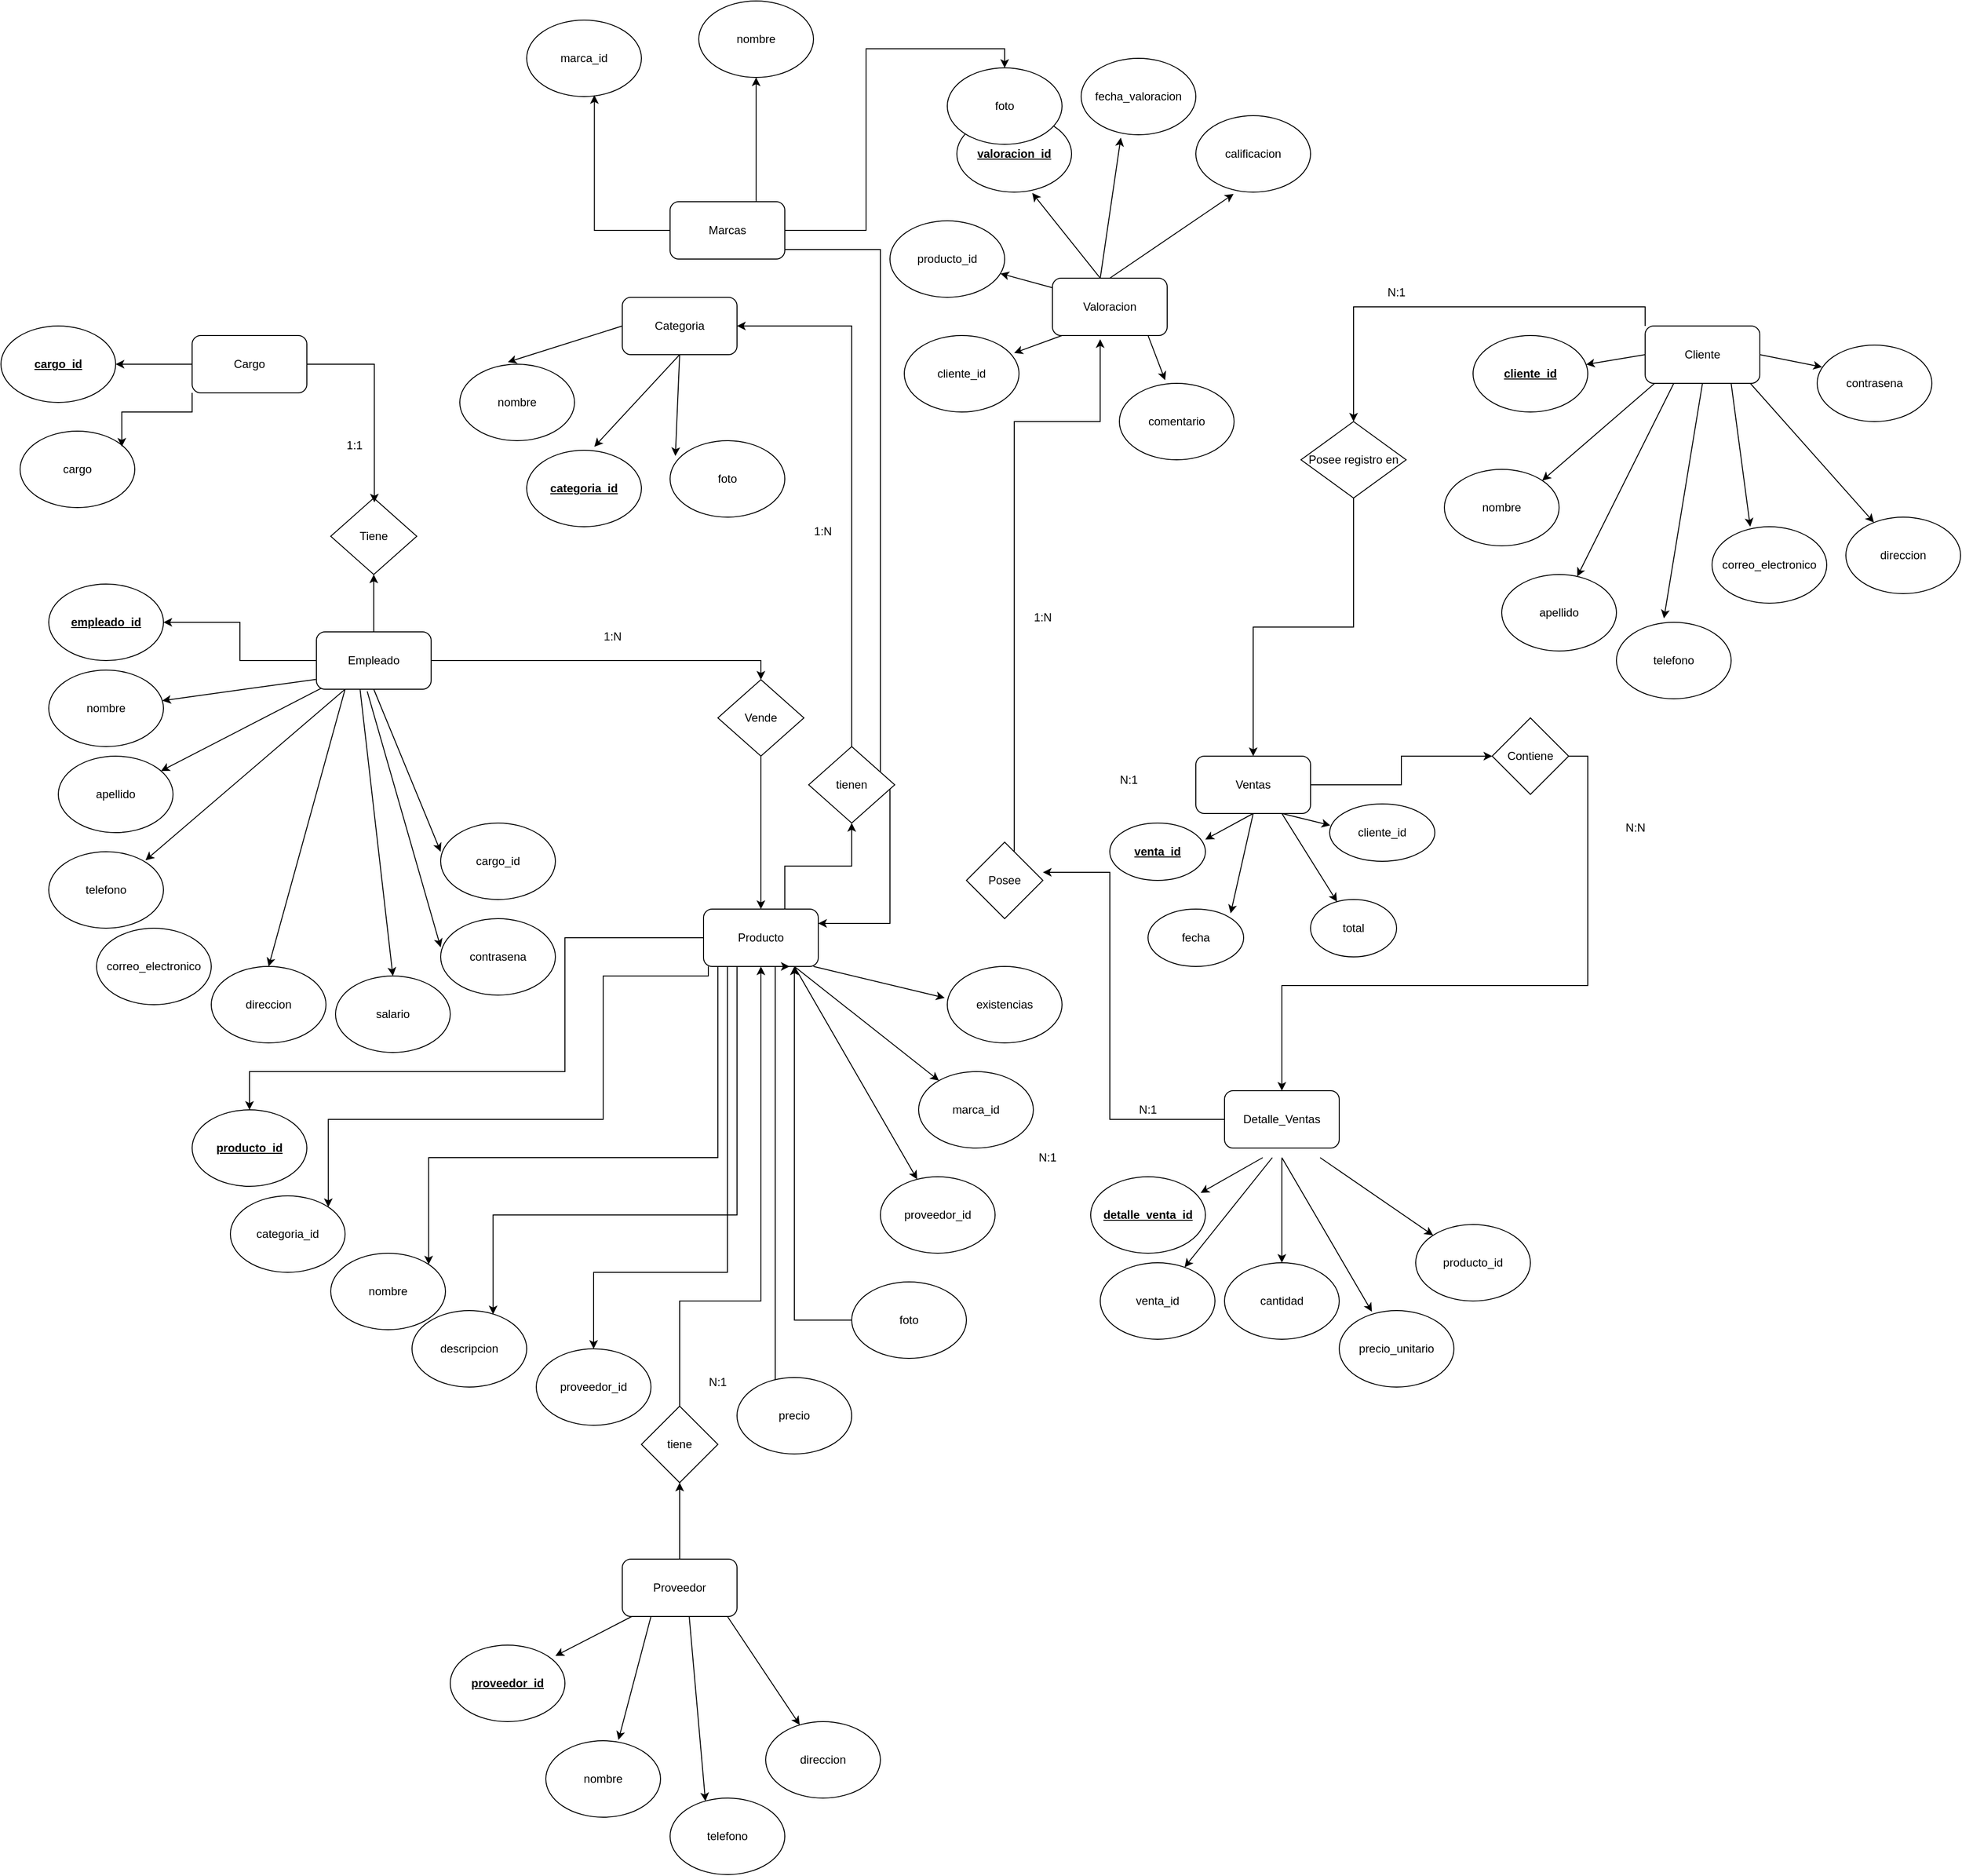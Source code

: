<mxfile version="24.0.2" type="device">
  <diagram id="R2lEEEUBdFMjLlhIrx00" name="Page-1">
    <mxGraphModel dx="2950" dy="2230" grid="1" gridSize="10" guides="1" tooltips="1" connect="1" arrows="1" fold="1" page="1" pageScale="1" pageWidth="850" pageHeight="1100" math="0" shadow="0" extFonts="Permanent Marker^https://fonts.googleapis.com/css?family=Permanent+Marker">
      <root>
        <mxCell id="0" />
        <mxCell id="1" parent="0" />
        <mxCell id="Wo3q0FR-ISAkBuYLNfdj-16" style="edgeStyle=orthogonalEdgeStyle;rounded=0;orthogonalLoop=1;jettySize=auto;html=1;exitX=0;exitY=0.5;exitDx=0;exitDy=0;entryX=1;entryY=0.5;entryDx=0;entryDy=0;" parent="1" source="Wo3q0FR-ISAkBuYLNfdj-4" target="Wo3q0FR-ISAkBuYLNfdj-15" edge="1">
          <mxGeometry relative="1" as="geometry" />
        </mxCell>
        <mxCell id="Wo3q0FR-ISAkBuYLNfdj-4" value="Cargo" style="rounded=1;whiteSpace=wrap;html=1;" parent="1" vertex="1">
          <mxGeometry x="-190" y="70" width="120" height="60" as="geometry" />
        </mxCell>
        <mxCell id="Wo3q0FR-ISAkBuYLNfdj-5" value="Proveedor" style="rounded=1;whiteSpace=wrap;html=1;" parent="1" vertex="1">
          <mxGeometry x="260" y="1350" width="120" height="60" as="geometry" />
        </mxCell>
        <mxCell id="ElhmosrxKKZjNARZ_xmM-21" style="edgeStyle=orthogonalEdgeStyle;rounded=0;orthogonalLoop=1;jettySize=auto;html=1;entryX=0.5;entryY=0;entryDx=0;entryDy=0;" edge="1" parent="1" source="Wo3q0FR-ISAkBuYLNfdj-6" target="Wo3q0FR-ISAkBuYLNfdj-142">
          <mxGeometry relative="1" as="geometry" />
        </mxCell>
        <mxCell id="ElhmosrxKKZjNARZ_xmM-22" style="edgeStyle=orthogonalEdgeStyle;rounded=0;orthogonalLoop=1;jettySize=auto;html=1;" edge="1" parent="1" source="Wo3q0FR-ISAkBuYLNfdj-6" target="Wo3q0FR-ISAkBuYLNfdj-141">
          <mxGeometry relative="1" as="geometry">
            <Array as="points">
              <mxPoint x="400" y="-100" />
              <mxPoint x="400" y="-100" />
            </Array>
          </mxGeometry>
        </mxCell>
        <mxCell id="ElhmosrxKKZjNARZ_xmM-24" style="edgeStyle=orthogonalEdgeStyle;rounded=0;orthogonalLoop=1;jettySize=auto;html=1;entryX=1;entryY=0.5;entryDx=0;entryDy=0;" edge="1" parent="1" source="Wo3q0FR-ISAkBuYLNfdj-6" target="ElhmosrxKKZjNARZ_xmM-14">
          <mxGeometry relative="1" as="geometry">
            <Array as="points">
              <mxPoint x="530" y="-20" />
              <mxPoint x="530" y="540" />
            </Array>
          </mxGeometry>
        </mxCell>
        <mxCell id="Wo3q0FR-ISAkBuYLNfdj-6" value="Marcas" style="rounded=1;whiteSpace=wrap;html=1;" parent="1" vertex="1">
          <mxGeometry x="310" y="-70" width="120" height="60" as="geometry" />
        </mxCell>
        <mxCell id="Wo3q0FR-ISAkBuYLNfdj-47" style="edgeStyle=orthogonalEdgeStyle;rounded=0;orthogonalLoop=1;jettySize=auto;html=1;" parent="1" source="Wo3q0FR-ISAkBuYLNfdj-7" target="Wo3q0FR-ISAkBuYLNfdj-21" edge="1">
          <mxGeometry relative="1" as="geometry" />
        </mxCell>
        <mxCell id="Wo3q0FR-ISAkBuYLNfdj-48" style="edgeStyle=orthogonalEdgeStyle;rounded=0;orthogonalLoop=1;jettySize=auto;html=1;exitX=0.5;exitY=0;exitDx=0;exitDy=0;" parent="1" source="Wo3q0FR-ISAkBuYLNfdj-7" edge="1">
          <mxGeometry relative="1" as="geometry">
            <mxPoint y="320" as="targetPoint" />
          </mxGeometry>
        </mxCell>
        <mxCell id="Wo3q0FR-ISAkBuYLNfdj-52" style="edgeStyle=orthogonalEdgeStyle;rounded=0;orthogonalLoop=1;jettySize=auto;html=1;exitX=1;exitY=0.5;exitDx=0;exitDy=0;entryX=0.5;entryY=0;entryDx=0;entryDy=0;" parent="1" source="Wo3q0FR-ISAkBuYLNfdj-7" target="Wo3q0FR-ISAkBuYLNfdj-51" edge="1">
          <mxGeometry relative="1" as="geometry" />
        </mxCell>
        <mxCell id="Wo3q0FR-ISAkBuYLNfdj-7" value="Empleado" style="rounded=1;whiteSpace=wrap;html=1;" parent="1" vertex="1">
          <mxGeometry x="-60" y="380" width="120" height="60" as="geometry" />
        </mxCell>
        <mxCell id="Wo3q0FR-ISAkBuYLNfdj-8" value="Categoria" style="rounded=1;whiteSpace=wrap;html=1;" parent="1" vertex="1">
          <mxGeometry x="260" y="30" width="120" height="60" as="geometry" />
        </mxCell>
        <mxCell id="OyvCqf2Fwu4o1YcODrox-2" style="edgeStyle=orthogonalEdgeStyle;rounded=0;orthogonalLoop=1;jettySize=auto;html=1;exitX=0;exitY=0;exitDx=0;exitDy=0;" parent="1" source="Wo3q0FR-ISAkBuYLNfdj-9" target="OyvCqf2Fwu4o1YcODrox-1" edge="1">
          <mxGeometry relative="1" as="geometry" />
        </mxCell>
        <mxCell id="Wo3q0FR-ISAkBuYLNfdj-9" value="Cliente" style="rounded=1;whiteSpace=wrap;html=1;" parent="1" vertex="1">
          <mxGeometry x="1330" y="60" width="120" height="60" as="geometry" />
        </mxCell>
        <mxCell id="ElhmosrxKKZjNARZ_xmM-3" style="edgeStyle=orthogonalEdgeStyle;rounded=0;orthogonalLoop=1;jettySize=auto;html=1;" edge="1" parent="1" source="Wo3q0FR-ISAkBuYLNfdj-10" target="Wo3q0FR-ISAkBuYLNfdj-56">
          <mxGeometry relative="1" as="geometry">
            <Array as="points">
              <mxPoint x="200" y="700" />
              <mxPoint x="200" y="840" />
              <mxPoint x="-130" y="840" />
            </Array>
          </mxGeometry>
        </mxCell>
        <mxCell id="ElhmosrxKKZjNARZ_xmM-4" style="edgeStyle=orthogonalEdgeStyle;rounded=0;orthogonalLoop=1;jettySize=auto;html=1;entryX=1;entryY=0;entryDx=0;entryDy=0;" edge="1" parent="1" source="Wo3q0FR-ISAkBuYLNfdj-10" target="Wo3q0FR-ISAkBuYLNfdj-158">
          <mxGeometry relative="1" as="geometry">
            <Array as="points">
              <mxPoint x="350" y="740" />
              <mxPoint x="240" y="740" />
              <mxPoint x="240" y="890" />
              <mxPoint x="-48" y="890" />
            </Array>
          </mxGeometry>
        </mxCell>
        <mxCell id="ElhmosrxKKZjNARZ_xmM-5" style="edgeStyle=orthogonalEdgeStyle;rounded=0;orthogonalLoop=1;jettySize=auto;html=1;entryX=1;entryY=0;entryDx=0;entryDy=0;" edge="1" parent="1" source="Wo3q0FR-ISAkBuYLNfdj-10" target="Wo3q0FR-ISAkBuYLNfdj-59">
          <mxGeometry relative="1" as="geometry">
            <Array as="points">
              <mxPoint x="360" y="930" />
              <mxPoint x="57" y="930" />
            </Array>
          </mxGeometry>
        </mxCell>
        <mxCell id="ElhmosrxKKZjNARZ_xmM-7" style="edgeStyle=orthogonalEdgeStyle;rounded=0;orthogonalLoop=1;jettySize=auto;html=1;entryX=0.5;entryY=0;entryDx=0;entryDy=0;" edge="1" parent="1" source="Wo3q0FR-ISAkBuYLNfdj-10" target="Wo3q0FR-ISAkBuYLNfdj-171">
          <mxGeometry relative="1" as="geometry">
            <Array as="points">
              <mxPoint x="370" y="1050" />
              <mxPoint x="230" y="1050" />
            </Array>
          </mxGeometry>
        </mxCell>
        <mxCell id="ElhmosrxKKZjNARZ_xmM-15" style="edgeStyle=orthogonalEdgeStyle;rounded=0;orthogonalLoop=1;jettySize=auto;html=1;entryX=0.5;entryY=1;entryDx=0;entryDy=0;" edge="1" parent="1" source="Wo3q0FR-ISAkBuYLNfdj-10" target="ElhmosrxKKZjNARZ_xmM-14">
          <mxGeometry relative="1" as="geometry">
            <Array as="points">
              <mxPoint x="430" y="625" />
              <mxPoint x="500" y="625" />
            </Array>
          </mxGeometry>
        </mxCell>
        <mxCell id="Wo3q0FR-ISAkBuYLNfdj-10" value="Producto" style="rounded=1;whiteSpace=wrap;html=1;" parent="1" vertex="1">
          <mxGeometry x="345" y="670" width="120" height="60" as="geometry" />
        </mxCell>
        <mxCell id="Wo3q0FR-ISAkBuYLNfdj-127" style="edgeStyle=orthogonalEdgeStyle;rounded=0;orthogonalLoop=1;jettySize=auto;html=1;" parent="1" source="Wo3q0FR-ISAkBuYLNfdj-11" target="Wo3q0FR-ISAkBuYLNfdj-126" edge="1">
          <mxGeometry relative="1" as="geometry" />
        </mxCell>
        <mxCell id="Wo3q0FR-ISAkBuYLNfdj-11" value="Ventas" style="rounded=1;whiteSpace=wrap;html=1;" parent="1" vertex="1">
          <mxGeometry x="860" y="510" width="120" height="60" as="geometry" />
        </mxCell>
        <mxCell id="Wo3q0FR-ISAkBuYLNfdj-12" value="Valoracion" style="rounded=1;whiteSpace=wrap;html=1;" parent="1" vertex="1">
          <mxGeometry x="710" y="10" width="120" height="60" as="geometry" />
        </mxCell>
        <mxCell id="Wo3q0FR-ISAkBuYLNfdj-13" value="Detalle_Ventas" style="rounded=1;whiteSpace=wrap;html=1;" parent="1" vertex="1">
          <mxGeometry x="890" y="860" width="120" height="60" as="geometry" />
        </mxCell>
        <mxCell id="Wo3q0FR-ISAkBuYLNfdj-15" value="&lt;b&gt;&lt;u&gt;cargo_id&lt;/u&gt;&lt;/b&gt;" style="ellipse;whiteSpace=wrap;html=1;" parent="1" vertex="1">
          <mxGeometry x="-390" y="60" width="120" height="80" as="geometry" />
        </mxCell>
        <mxCell id="Wo3q0FR-ISAkBuYLNfdj-18" value="cargo" style="ellipse;whiteSpace=wrap;html=1;" parent="1" vertex="1">
          <mxGeometry x="-370" y="170" width="120" height="80" as="geometry" />
        </mxCell>
        <mxCell id="Wo3q0FR-ISAkBuYLNfdj-19" style="edgeStyle=orthogonalEdgeStyle;rounded=0;orthogonalLoop=1;jettySize=auto;html=1;exitX=0;exitY=1;exitDx=0;exitDy=0;entryX=0.887;entryY=0.203;entryDx=0;entryDy=0;entryPerimeter=0;" parent="1" source="Wo3q0FR-ISAkBuYLNfdj-4" target="Wo3q0FR-ISAkBuYLNfdj-18" edge="1">
          <mxGeometry relative="1" as="geometry" />
        </mxCell>
        <mxCell id="Wo3q0FR-ISAkBuYLNfdj-21" value="&lt;u style=&quot;&quot;&gt;&lt;b&gt;empleado_id&lt;/b&gt;&lt;/u&gt;" style="ellipse;whiteSpace=wrap;html=1;" parent="1" vertex="1">
          <mxGeometry x="-340" y="330" width="120" height="80" as="geometry" />
        </mxCell>
        <mxCell id="Wo3q0FR-ISAkBuYLNfdj-22" value="nombre" style="ellipse;whiteSpace=wrap;html=1;" parent="1" vertex="1">
          <mxGeometry x="-340" y="420" width="120" height="80" as="geometry" />
        </mxCell>
        <mxCell id="Wo3q0FR-ISAkBuYLNfdj-23" value="apellido" style="ellipse;whiteSpace=wrap;html=1;" parent="1" vertex="1">
          <mxGeometry x="-330" y="510" width="120" height="80" as="geometry" />
        </mxCell>
        <mxCell id="Wo3q0FR-ISAkBuYLNfdj-24" value="telefono" style="ellipse;whiteSpace=wrap;html=1;" parent="1" vertex="1">
          <mxGeometry x="-340" y="610" width="120" height="80" as="geometry" />
        </mxCell>
        <mxCell id="Wo3q0FR-ISAkBuYLNfdj-25" value="correo_electronico" style="ellipse;whiteSpace=wrap;html=1;" parent="1" vertex="1">
          <mxGeometry x="-290" y="690" width="120" height="80" as="geometry" />
        </mxCell>
        <mxCell id="Wo3q0FR-ISAkBuYLNfdj-26" value="direccion" style="ellipse;whiteSpace=wrap;html=1;" parent="1" vertex="1">
          <mxGeometry x="-170" y="730" width="120" height="80" as="geometry" />
        </mxCell>
        <mxCell id="Wo3q0FR-ISAkBuYLNfdj-27" value="salario" style="ellipse;whiteSpace=wrap;html=1;" parent="1" vertex="1">
          <mxGeometry x="-40" y="740" width="120" height="80" as="geometry" />
        </mxCell>
        <mxCell id="Wo3q0FR-ISAkBuYLNfdj-28" value="contrasena" style="ellipse;whiteSpace=wrap;html=1;" parent="1" vertex="1">
          <mxGeometry x="70" y="680" width="120" height="80" as="geometry" />
        </mxCell>
        <mxCell id="Wo3q0FR-ISAkBuYLNfdj-29" value="cargo_id" style="ellipse;whiteSpace=wrap;html=1;" parent="1" vertex="1">
          <mxGeometry x="70" y="580" width="120" height="80" as="geometry" />
        </mxCell>
        <mxCell id="Wo3q0FR-ISAkBuYLNfdj-40" value="" style="endArrow=classic;html=1;rounded=0;exitX=0.043;exitY=0.983;exitDx=0;exitDy=0;exitPerimeter=0;" parent="1" source="Wo3q0FR-ISAkBuYLNfdj-7" target="Wo3q0FR-ISAkBuYLNfdj-23" edge="1">
          <mxGeometry width="50" height="50" relative="1" as="geometry">
            <mxPoint x="-60" y="440" as="sourcePoint" />
            <mxPoint y="440" as="targetPoint" />
          </mxGeometry>
        </mxCell>
        <mxCell id="Wo3q0FR-ISAkBuYLNfdj-41" value="" style="endArrow=classic;html=1;rounded=0;exitX=0.25;exitY=1;exitDx=0;exitDy=0;entryX=0.843;entryY=0.113;entryDx=0;entryDy=0;entryPerimeter=0;" parent="1" source="Wo3q0FR-ISAkBuYLNfdj-7" target="Wo3q0FR-ISAkBuYLNfdj-24" edge="1">
          <mxGeometry width="50" height="50" relative="1" as="geometry">
            <mxPoint x="-60" y="510" as="sourcePoint" />
            <mxPoint x="-10" y="460" as="targetPoint" />
          </mxGeometry>
        </mxCell>
        <mxCell id="Wo3q0FR-ISAkBuYLNfdj-42" value="" style="endArrow=classic;html=1;rounded=0;entryX=0.5;entryY=0;entryDx=0;entryDy=0;" parent="1" target="Wo3q0FR-ISAkBuYLNfdj-26" edge="1">
          <mxGeometry width="50" height="50" relative="1" as="geometry">
            <mxPoint x="-30" y="440" as="sourcePoint" />
            <mxPoint x="20" y="460" as="targetPoint" />
          </mxGeometry>
        </mxCell>
        <mxCell id="Wo3q0FR-ISAkBuYLNfdj-43" value="" style="endArrow=classic;html=1;rounded=0;exitX=0.381;exitY=1.01;exitDx=0;exitDy=0;entryX=0.5;entryY=0;entryDx=0;entryDy=0;exitPerimeter=0;" parent="1" source="Wo3q0FR-ISAkBuYLNfdj-7" target="Wo3q0FR-ISAkBuYLNfdj-27" edge="1">
          <mxGeometry width="50" height="50" relative="1" as="geometry">
            <mxPoint x="30" y="510" as="sourcePoint" />
            <mxPoint x="80" y="460" as="targetPoint" />
          </mxGeometry>
        </mxCell>
        <mxCell id="Wo3q0FR-ISAkBuYLNfdj-44" value="" style="endArrow=classic;html=1;rounded=0;exitX=0.443;exitY=1.038;exitDx=0;exitDy=0;entryX=0;entryY=0.375;entryDx=0;entryDy=0;entryPerimeter=0;exitPerimeter=0;" parent="1" source="Wo3q0FR-ISAkBuYLNfdj-7" target="Wo3q0FR-ISAkBuYLNfdj-28" edge="1">
          <mxGeometry width="50" height="50" relative="1" as="geometry">
            <mxPoint x="70" y="490" as="sourcePoint" />
            <mxPoint x="120" y="440" as="targetPoint" />
          </mxGeometry>
        </mxCell>
        <mxCell id="Wo3q0FR-ISAkBuYLNfdj-45" value="" style="endArrow=classic;html=1;rounded=0;exitX=0.5;exitY=1;exitDx=0;exitDy=0;entryX=0;entryY=0.375;entryDx=0;entryDy=0;entryPerimeter=0;" parent="1" source="Wo3q0FR-ISAkBuYLNfdj-7" target="Wo3q0FR-ISAkBuYLNfdj-29" edge="1">
          <mxGeometry width="50" height="50" relative="1" as="geometry">
            <mxPoint x="30" y="480" as="sourcePoint" />
            <mxPoint x="80" y="430" as="targetPoint" />
          </mxGeometry>
        </mxCell>
        <mxCell id="Wo3q0FR-ISAkBuYLNfdj-46" value="" style="endArrow=classic;html=1;rounded=0;exitX=-0.005;exitY=0.829;exitDx=0;exitDy=0;exitPerimeter=0;" parent="1" source="Wo3q0FR-ISAkBuYLNfdj-7" target="Wo3q0FR-ISAkBuYLNfdj-22" edge="1">
          <mxGeometry width="50" height="50" relative="1" as="geometry">
            <mxPoint x="-80" y="410" as="sourcePoint" />
            <mxPoint x="-30" y="360" as="targetPoint" />
          </mxGeometry>
        </mxCell>
        <mxCell id="Wo3q0FR-ISAkBuYLNfdj-49" value="Tiene" style="rhombus;whiteSpace=wrap;html=1;" parent="1" vertex="1">
          <mxGeometry x="-45" y="240" width="90" height="80" as="geometry" />
        </mxCell>
        <mxCell id="Wo3q0FR-ISAkBuYLNfdj-50" style="edgeStyle=orthogonalEdgeStyle;rounded=0;orthogonalLoop=1;jettySize=auto;html=1;entryX=0.507;entryY=0.057;entryDx=0;entryDy=0;entryPerimeter=0;" parent="1" source="Wo3q0FR-ISAkBuYLNfdj-4" target="Wo3q0FR-ISAkBuYLNfdj-49" edge="1">
          <mxGeometry relative="1" as="geometry" />
        </mxCell>
        <mxCell id="Wo3q0FR-ISAkBuYLNfdj-53" style="edgeStyle=orthogonalEdgeStyle;rounded=0;orthogonalLoop=1;jettySize=auto;html=1;exitX=0.5;exitY=1;exitDx=0;exitDy=0;" parent="1" source="Wo3q0FR-ISAkBuYLNfdj-51" target="Wo3q0FR-ISAkBuYLNfdj-10" edge="1">
          <mxGeometry relative="1" as="geometry">
            <Array as="points">
              <mxPoint x="405" y="540" />
              <mxPoint x="405" y="540" />
            </Array>
          </mxGeometry>
        </mxCell>
        <mxCell id="Wo3q0FR-ISAkBuYLNfdj-51" value="Vende" style="rhombus;whiteSpace=wrap;html=1;" parent="1" vertex="1">
          <mxGeometry x="360" y="430" width="90" height="80" as="geometry" />
        </mxCell>
        <mxCell id="Wo3q0FR-ISAkBuYLNfdj-56" value="&lt;u&gt;&lt;b&gt;producto_id&lt;/b&gt;&lt;/u&gt;" style="ellipse;whiteSpace=wrap;html=1;" parent="1" vertex="1">
          <mxGeometry x="-190" y="880" width="120" height="80" as="geometry" />
        </mxCell>
        <mxCell id="ElhmosrxKKZjNARZ_xmM-9" style="edgeStyle=orthogonalEdgeStyle;rounded=0;orthogonalLoop=1;jettySize=auto;html=1;entryX=0.75;entryY=1;entryDx=0;entryDy=0;" edge="1" parent="1" source="Wo3q0FR-ISAkBuYLNfdj-58" target="Wo3q0FR-ISAkBuYLNfdj-10">
          <mxGeometry relative="1" as="geometry">
            <Array as="points">
              <mxPoint x="420" y="730" />
            </Array>
          </mxGeometry>
        </mxCell>
        <mxCell id="Wo3q0FR-ISAkBuYLNfdj-58" value="precio" style="ellipse;whiteSpace=wrap;html=1;" parent="1" vertex="1">
          <mxGeometry x="380" y="1160" width="120" height="80" as="geometry" />
        </mxCell>
        <mxCell id="Wo3q0FR-ISAkBuYLNfdj-59" value="nombre" style="ellipse;whiteSpace=wrap;html=1;" parent="1" vertex="1">
          <mxGeometry x="-45" y="1030" width="120" height="80" as="geometry" />
        </mxCell>
        <mxCell id="Wo3q0FR-ISAkBuYLNfdj-60" value="descripcion" style="ellipse;whiteSpace=wrap;html=1;" parent="1" vertex="1">
          <mxGeometry x="40" y="1090" width="120" height="80" as="geometry" />
        </mxCell>
        <mxCell id="Wo3q0FR-ISAkBuYLNfdj-61" value="marca_id" style="ellipse;whiteSpace=wrap;html=1;" parent="1" vertex="1">
          <mxGeometry x="570" y="840" width="120" height="80" as="geometry" />
        </mxCell>
        <mxCell id="ElhmosrxKKZjNARZ_xmM-11" style="edgeStyle=orthogonalEdgeStyle;rounded=0;orthogonalLoop=1;jettySize=auto;html=1;" edge="1" parent="1" source="Wo3q0FR-ISAkBuYLNfdj-62" target="Wo3q0FR-ISAkBuYLNfdj-10">
          <mxGeometry relative="1" as="geometry">
            <Array as="points">
              <mxPoint x="440" y="1100" />
            </Array>
          </mxGeometry>
        </mxCell>
        <mxCell id="Wo3q0FR-ISAkBuYLNfdj-62" value="foto" style="ellipse;whiteSpace=wrap;html=1;" parent="1" vertex="1">
          <mxGeometry x="500" y="1060" width="120" height="80" as="geometry" />
        </mxCell>
        <mxCell id="Wo3q0FR-ISAkBuYLNfdj-63" value="proveedor_id" style="ellipse;whiteSpace=wrap;html=1;" parent="1" vertex="1">
          <mxGeometry x="530" y="950" width="120" height="80" as="geometry" />
        </mxCell>
        <mxCell id="Wo3q0FR-ISAkBuYLNfdj-64" value="existencias" style="ellipse;whiteSpace=wrap;html=1;" parent="1" vertex="1">
          <mxGeometry x="600" y="730" width="120" height="80" as="geometry" />
        </mxCell>
        <mxCell id="Wo3q0FR-ISAkBuYLNfdj-70" value="" style="endArrow=classic;html=1;rounded=0;" parent="1" target="Wo3q0FR-ISAkBuYLNfdj-63" edge="1">
          <mxGeometry width="50" height="50" relative="1" as="geometry">
            <mxPoint x="440" y="730" as="sourcePoint" />
            <mxPoint x="490" y="680" as="targetPoint" />
          </mxGeometry>
        </mxCell>
        <mxCell id="Wo3q0FR-ISAkBuYLNfdj-71" value="" style="endArrow=classic;html=1;rounded=0;" parent="1" target="Wo3q0FR-ISAkBuYLNfdj-61" edge="1">
          <mxGeometry width="50" height="50" relative="1" as="geometry">
            <mxPoint x="440" y="730" as="sourcePoint" />
            <mxPoint x="490" y="680" as="targetPoint" />
          </mxGeometry>
        </mxCell>
        <mxCell id="Wo3q0FR-ISAkBuYLNfdj-72" value="" style="endArrow=classic;html=1;rounded=0;entryX=-0.023;entryY=0.411;entryDx=0;entryDy=0;entryPerimeter=0;" parent="1" target="Wo3q0FR-ISAkBuYLNfdj-64" edge="1">
          <mxGeometry width="50" height="50" relative="1" as="geometry">
            <mxPoint x="460" y="730" as="sourcePoint" />
            <mxPoint x="510" y="680" as="targetPoint" />
          </mxGeometry>
        </mxCell>
        <mxCell id="Wo3q0FR-ISAkBuYLNfdj-73" value="&lt;b&gt;&lt;u&gt;venta_id&lt;/u&gt;&lt;/b&gt;" style="ellipse;whiteSpace=wrap;html=1;" parent="1" vertex="1">
          <mxGeometry x="770" y="580" width="100" height="60" as="geometry" />
        </mxCell>
        <mxCell id="Wo3q0FR-ISAkBuYLNfdj-74" value="fecha" style="ellipse;whiteSpace=wrap;html=1;" parent="1" vertex="1">
          <mxGeometry x="810" y="670" width="100" height="60" as="geometry" />
        </mxCell>
        <mxCell id="Wo3q0FR-ISAkBuYLNfdj-75" value="total" style="ellipse;whiteSpace=wrap;html=1;" parent="1" vertex="1">
          <mxGeometry x="980" y="660" width="90" height="60" as="geometry" />
        </mxCell>
        <mxCell id="Wo3q0FR-ISAkBuYLNfdj-76" value="cliente_id" style="ellipse;whiteSpace=wrap;html=1;" parent="1" vertex="1">
          <mxGeometry x="1000" y="560" width="110" height="60" as="geometry" />
        </mxCell>
        <mxCell id="Wo3q0FR-ISAkBuYLNfdj-77" value="" style="endArrow=classic;html=1;rounded=0;exitX=0.5;exitY=1;exitDx=0;exitDy=0;entryX=0.999;entryY=0.287;entryDx=0;entryDy=0;entryPerimeter=0;" parent="1" source="Wo3q0FR-ISAkBuYLNfdj-11" target="Wo3q0FR-ISAkBuYLNfdj-73" edge="1">
          <mxGeometry width="50" height="50" relative="1" as="geometry">
            <mxPoint x="1010" y="590" as="sourcePoint" />
            <mxPoint x="1060" y="540" as="targetPoint" />
          </mxGeometry>
        </mxCell>
        <mxCell id="Wo3q0FR-ISAkBuYLNfdj-78" value="" style="endArrow=classic;html=1;rounded=0;entryX=0.864;entryY=0.075;entryDx=0;entryDy=0;entryPerimeter=0;" parent="1" target="Wo3q0FR-ISAkBuYLNfdj-74" edge="1">
          <mxGeometry width="50" height="50" relative="1" as="geometry">
            <mxPoint x="920" y="570" as="sourcePoint" />
            <mxPoint x="970" y="520" as="targetPoint" />
          </mxGeometry>
        </mxCell>
        <mxCell id="Wo3q0FR-ISAkBuYLNfdj-80" value="" style="endArrow=classic;html=1;rounded=0;exitX=0.75;exitY=1;exitDx=0;exitDy=0;entryX=0.006;entryY=0.374;entryDx=0;entryDy=0;entryPerimeter=0;" parent="1" source="Wo3q0FR-ISAkBuYLNfdj-11" target="Wo3q0FR-ISAkBuYLNfdj-76" edge="1">
          <mxGeometry width="50" height="50" relative="1" as="geometry">
            <mxPoint x="1010" y="590" as="sourcePoint" />
            <mxPoint x="1060" y="540" as="targetPoint" />
          </mxGeometry>
        </mxCell>
        <mxCell id="Wo3q0FR-ISAkBuYLNfdj-81" value="" style="endArrow=classic;html=1;rounded=0;" parent="1" target="Wo3q0FR-ISAkBuYLNfdj-75" edge="1">
          <mxGeometry width="50" height="50" relative="1" as="geometry">
            <mxPoint x="950" y="570" as="sourcePoint" />
            <mxPoint x="1000" y="520" as="targetPoint" />
          </mxGeometry>
        </mxCell>
        <mxCell id="Wo3q0FR-ISAkBuYLNfdj-83" value="&lt;b&gt;&lt;u&gt;valoracion_id&lt;/u&gt;&lt;/b&gt;" style="ellipse;whiteSpace=wrap;html=1;" parent="1" vertex="1">
          <mxGeometry x="610" y="-160" width="120" height="80" as="geometry" />
        </mxCell>
        <mxCell id="Wo3q0FR-ISAkBuYLNfdj-84" value="producto_id" style="ellipse;whiteSpace=wrap;html=1;" parent="1" vertex="1">
          <mxGeometry x="540" y="-50" width="120" height="80" as="geometry" />
        </mxCell>
        <mxCell id="Wo3q0FR-ISAkBuYLNfdj-85" value="cliente_id" style="ellipse;whiteSpace=wrap;html=1;" parent="1" vertex="1">
          <mxGeometry x="555" y="70" width="120" height="80" as="geometry" />
        </mxCell>
        <mxCell id="Wo3q0FR-ISAkBuYLNfdj-86" value="calificacion" style="ellipse;whiteSpace=wrap;html=1;" parent="1" vertex="1">
          <mxGeometry x="860" y="-160" width="120" height="80" as="geometry" />
        </mxCell>
        <mxCell id="Wo3q0FR-ISAkBuYLNfdj-87" value="comentario" style="ellipse;whiteSpace=wrap;html=1;" parent="1" vertex="1">
          <mxGeometry x="780" y="120" width="120" height="80" as="geometry" />
        </mxCell>
        <mxCell id="Wo3q0FR-ISAkBuYLNfdj-88" value="fecha_valoracion" style="ellipse;whiteSpace=wrap;html=1;" parent="1" vertex="1">
          <mxGeometry x="740" y="-220" width="120" height="80" as="geometry" />
        </mxCell>
        <mxCell id="Wo3q0FR-ISAkBuYLNfdj-96" value="&lt;b&gt;&lt;u&gt;detalle_venta_id&lt;/u&gt;&lt;/b&gt;" style="ellipse;whiteSpace=wrap;html=1;" parent="1" vertex="1">
          <mxGeometry x="750" y="950" width="120" height="80" as="geometry" />
        </mxCell>
        <mxCell id="Wo3q0FR-ISAkBuYLNfdj-97" value="venta_id" style="ellipse;whiteSpace=wrap;html=1;" parent="1" vertex="1">
          <mxGeometry x="760" y="1040" width="120" height="80" as="geometry" />
        </mxCell>
        <mxCell id="Wo3q0FR-ISAkBuYLNfdj-98" value="producto_id" style="ellipse;whiteSpace=wrap;html=1;" parent="1" vertex="1">
          <mxGeometry x="1090" y="1000" width="120" height="80" as="geometry" />
        </mxCell>
        <mxCell id="Wo3q0FR-ISAkBuYLNfdj-99" value="precio_unitario" style="ellipse;whiteSpace=wrap;html=1;" parent="1" vertex="1">
          <mxGeometry x="1010" y="1090" width="120" height="80" as="geometry" />
        </mxCell>
        <mxCell id="Wo3q0FR-ISAkBuYLNfdj-100" value="cantidad" style="ellipse;whiteSpace=wrap;html=1;" parent="1" vertex="1">
          <mxGeometry x="890" y="1040" width="120" height="80" as="geometry" />
        </mxCell>
        <mxCell id="Wo3q0FR-ISAkBuYLNfdj-101" value="" style="endArrow=classic;html=1;rounded=0;entryX=0.959;entryY=0.211;entryDx=0;entryDy=0;entryPerimeter=0;" parent="1" target="Wo3q0FR-ISAkBuYLNfdj-96" edge="1">
          <mxGeometry width="50" height="50" relative="1" as="geometry">
            <mxPoint x="930" y="930" as="sourcePoint" />
            <mxPoint x="980" y="880" as="targetPoint" />
          </mxGeometry>
        </mxCell>
        <mxCell id="Wo3q0FR-ISAkBuYLNfdj-102" value="" style="endArrow=classic;html=1;rounded=0;" parent="1" target="Wo3q0FR-ISAkBuYLNfdj-97" edge="1">
          <mxGeometry width="50" height="50" relative="1" as="geometry">
            <mxPoint x="940" y="930" as="sourcePoint" />
            <mxPoint x="990" y="880" as="targetPoint" />
          </mxGeometry>
        </mxCell>
        <mxCell id="Wo3q0FR-ISAkBuYLNfdj-103" value="" style="endArrow=classic;html=1;rounded=0;entryX=0.5;entryY=0;entryDx=0;entryDy=0;" parent="1" target="Wo3q0FR-ISAkBuYLNfdj-100" edge="1">
          <mxGeometry width="50" height="50" relative="1" as="geometry">
            <mxPoint x="950" y="930" as="sourcePoint" />
            <mxPoint x="1000" y="880" as="targetPoint" />
          </mxGeometry>
        </mxCell>
        <mxCell id="Wo3q0FR-ISAkBuYLNfdj-104" value="" style="endArrow=classic;html=1;rounded=0;entryX=0.285;entryY=0.015;entryDx=0;entryDy=0;entryPerimeter=0;" parent="1" target="Wo3q0FR-ISAkBuYLNfdj-99" edge="1">
          <mxGeometry width="50" height="50" relative="1" as="geometry">
            <mxPoint x="950" y="930" as="sourcePoint" />
            <mxPoint x="1000" y="880" as="targetPoint" />
          </mxGeometry>
        </mxCell>
        <mxCell id="Wo3q0FR-ISAkBuYLNfdj-105" value="" style="endArrow=classic;html=1;rounded=0;" parent="1" target="Wo3q0FR-ISAkBuYLNfdj-98" edge="1">
          <mxGeometry width="50" height="50" relative="1" as="geometry">
            <mxPoint x="990" y="930" as="sourcePoint" />
            <mxPoint x="1040" y="880" as="targetPoint" />
          </mxGeometry>
        </mxCell>
        <mxCell id="Wo3q0FR-ISAkBuYLNfdj-106" value="&lt;b&gt;&lt;u&gt;cliente_id&lt;/u&gt;&lt;/b&gt;" style="ellipse;whiteSpace=wrap;html=1;" parent="1" vertex="1">
          <mxGeometry x="1150" y="70" width="120" height="80" as="geometry" />
        </mxCell>
        <mxCell id="Wo3q0FR-ISAkBuYLNfdj-107" value="nombre" style="ellipse;whiteSpace=wrap;html=1;" parent="1" vertex="1">
          <mxGeometry x="1120" y="210" width="120" height="80" as="geometry" />
        </mxCell>
        <mxCell id="Wo3q0FR-ISAkBuYLNfdj-109" value="contrasena" style="ellipse;whiteSpace=wrap;html=1;" parent="1" vertex="1">
          <mxGeometry x="1510" y="80" width="120" height="80" as="geometry" />
        </mxCell>
        <mxCell id="Wo3q0FR-ISAkBuYLNfdj-110" value="correo_electronico" style="ellipse;whiteSpace=wrap;html=1;" parent="1" vertex="1">
          <mxGeometry x="1400" y="270" width="120" height="80" as="geometry" />
        </mxCell>
        <mxCell id="Wo3q0FR-ISAkBuYLNfdj-111" value="direccion" style="ellipse;whiteSpace=wrap;html=1;" parent="1" vertex="1">
          <mxGeometry x="1540" y="260" width="120" height="80" as="geometry" />
        </mxCell>
        <mxCell id="Wo3q0FR-ISAkBuYLNfdj-112" value="apellido" style="ellipse;whiteSpace=wrap;html=1;" parent="1" vertex="1">
          <mxGeometry x="1180" y="320" width="120" height="80" as="geometry" />
        </mxCell>
        <mxCell id="Wo3q0FR-ISAkBuYLNfdj-113" value="telefono" style="ellipse;whiteSpace=wrap;html=1;" parent="1" vertex="1">
          <mxGeometry x="1300" y="370" width="120" height="80" as="geometry" />
        </mxCell>
        <mxCell id="Wo3q0FR-ISAkBuYLNfdj-114" value="" style="endArrow=classic;html=1;rounded=0;" parent="1" target="Wo3q0FR-ISAkBuYLNfdj-106" edge="1">
          <mxGeometry width="50" height="50" relative="1" as="geometry">
            <mxPoint x="1330" y="90" as="sourcePoint" />
            <mxPoint x="1380" y="40" as="targetPoint" />
          </mxGeometry>
        </mxCell>
        <mxCell id="Wo3q0FR-ISAkBuYLNfdj-115" value="" style="endArrow=classic;html=1;rounded=0;entryX=1;entryY=0;entryDx=0;entryDy=0;" parent="1" target="Wo3q0FR-ISAkBuYLNfdj-107" edge="1">
          <mxGeometry width="50" height="50" relative="1" as="geometry">
            <mxPoint x="1340" y="120" as="sourcePoint" />
            <mxPoint x="1390" y="70" as="targetPoint" />
          </mxGeometry>
        </mxCell>
        <mxCell id="Wo3q0FR-ISAkBuYLNfdj-116" value="" style="endArrow=classic;html=1;rounded=0;" parent="1" target="Wo3q0FR-ISAkBuYLNfdj-112" edge="1">
          <mxGeometry width="50" height="50" relative="1" as="geometry">
            <mxPoint x="1360" y="120" as="sourcePoint" />
            <mxPoint x="1410" y="70" as="targetPoint" />
          </mxGeometry>
        </mxCell>
        <mxCell id="Wo3q0FR-ISAkBuYLNfdj-117" value="" style="endArrow=classic;html=1;rounded=0;entryX=0.414;entryY=-0.051;entryDx=0;entryDy=0;entryPerimeter=0;" parent="1" target="Wo3q0FR-ISAkBuYLNfdj-113" edge="1">
          <mxGeometry width="50" height="50" relative="1" as="geometry">
            <mxPoint x="1390" y="120" as="sourcePoint" />
            <mxPoint x="1440" y="70" as="targetPoint" />
          </mxGeometry>
        </mxCell>
        <mxCell id="Wo3q0FR-ISAkBuYLNfdj-118" value="" style="endArrow=classic;html=1;rounded=0;entryX=0.333;entryY=0;entryDx=0;entryDy=0;entryPerimeter=0;" parent="1" target="Wo3q0FR-ISAkBuYLNfdj-110" edge="1">
          <mxGeometry width="50" height="50" relative="1" as="geometry">
            <mxPoint x="1420" y="120" as="sourcePoint" />
            <mxPoint x="1470" y="70" as="targetPoint" />
          </mxGeometry>
        </mxCell>
        <mxCell id="Wo3q0FR-ISAkBuYLNfdj-120" value="" style="endArrow=classic;html=1;rounded=0;entryX=0.042;entryY=0.287;entryDx=0;entryDy=0;entryPerimeter=0;exitX=1;exitY=0.5;exitDx=0;exitDy=0;" parent="1" source="Wo3q0FR-ISAkBuYLNfdj-9" target="Wo3q0FR-ISAkBuYLNfdj-109" edge="1">
          <mxGeometry width="50" height="50" relative="1" as="geometry">
            <mxPoint x="1450" y="70" as="sourcePoint" />
            <mxPoint x="1500" y="20" as="targetPoint" />
          </mxGeometry>
        </mxCell>
        <mxCell id="Wo3q0FR-ISAkBuYLNfdj-121" value="" style="endArrow=classic;html=1;rounded=0;" parent="1" target="Wo3q0FR-ISAkBuYLNfdj-111" edge="1">
          <mxGeometry width="50" height="50" relative="1" as="geometry">
            <mxPoint x="1440" y="120" as="sourcePoint" />
            <mxPoint x="1490" y="70" as="targetPoint" />
          </mxGeometry>
        </mxCell>
        <mxCell id="Wo3q0FR-ISAkBuYLNfdj-123" value="Posee" style="rhombus;whiteSpace=wrap;html=1;" parent="1" vertex="1">
          <mxGeometry x="620" y="600" width="80" height="80" as="geometry" />
        </mxCell>
        <mxCell id="Wo3q0FR-ISAkBuYLNfdj-128" style="edgeStyle=orthogonalEdgeStyle;rounded=0;orthogonalLoop=1;jettySize=auto;html=1;exitX=1;exitY=0.5;exitDx=0;exitDy=0;" parent="1" source="Wo3q0FR-ISAkBuYLNfdj-126" target="Wo3q0FR-ISAkBuYLNfdj-13" edge="1">
          <mxGeometry relative="1" as="geometry">
            <Array as="points">
              <mxPoint x="1270" y="510" />
              <mxPoint x="1270" y="750" />
              <mxPoint x="950" y="750" />
            </Array>
          </mxGeometry>
        </mxCell>
        <mxCell id="Wo3q0FR-ISAkBuYLNfdj-126" value="Contiene" style="rhombus;whiteSpace=wrap;html=1;" parent="1" vertex="1">
          <mxGeometry x="1170" y="470" width="80" height="80" as="geometry" />
        </mxCell>
        <mxCell id="Wo3q0FR-ISAkBuYLNfdj-134" value="" style="endArrow=classic;html=1;rounded=0;entryX=0.346;entryY=1.038;entryDx=0;entryDy=0;entryPerimeter=0;" parent="1" target="Wo3q0FR-ISAkBuYLNfdj-88" edge="1">
          <mxGeometry width="50" height="50" relative="1" as="geometry">
            <mxPoint x="760" y="10" as="sourcePoint" />
            <mxPoint x="810" y="-40" as="targetPoint" />
          </mxGeometry>
        </mxCell>
        <mxCell id="Wo3q0FR-ISAkBuYLNfdj-135" value="" style="endArrow=classic;html=1;rounded=0;entryX=0.329;entryY=1.024;entryDx=0;entryDy=0;entryPerimeter=0;" parent="1" target="Wo3q0FR-ISAkBuYLNfdj-86" edge="1">
          <mxGeometry width="50" height="50" relative="1" as="geometry">
            <mxPoint x="770" y="10" as="sourcePoint" />
            <mxPoint x="820" y="-40" as="targetPoint" />
          </mxGeometry>
        </mxCell>
        <mxCell id="Wo3q0FR-ISAkBuYLNfdj-136" value="" style="endArrow=classic;html=1;rounded=0;entryX=0.657;entryY=1.011;entryDx=0;entryDy=0;entryPerimeter=0;" parent="1" target="Wo3q0FR-ISAkBuYLNfdj-83" edge="1">
          <mxGeometry width="50" height="50" relative="1" as="geometry">
            <mxPoint x="760" y="10" as="sourcePoint" />
            <mxPoint x="810" y="-40" as="targetPoint" />
          </mxGeometry>
        </mxCell>
        <mxCell id="Wo3q0FR-ISAkBuYLNfdj-137" value="" style="endArrow=classic;html=1;rounded=0;" parent="1" target="Wo3q0FR-ISAkBuYLNfdj-84" edge="1">
          <mxGeometry width="50" height="50" relative="1" as="geometry">
            <mxPoint x="710" y="20" as="sourcePoint" />
            <mxPoint x="760" y="-30" as="targetPoint" />
          </mxGeometry>
        </mxCell>
        <mxCell id="Wo3q0FR-ISAkBuYLNfdj-138" value="" style="endArrow=classic;html=1;rounded=0;entryX=0.958;entryY=0.228;entryDx=0;entryDy=0;entryPerimeter=0;" parent="1" target="Wo3q0FR-ISAkBuYLNfdj-85" edge="1">
          <mxGeometry width="50" height="50" relative="1" as="geometry">
            <mxPoint x="720" y="70" as="sourcePoint" />
            <mxPoint x="770" y="20" as="targetPoint" />
          </mxGeometry>
        </mxCell>
        <mxCell id="Wo3q0FR-ISAkBuYLNfdj-139" value="" style="endArrow=classic;html=1;rounded=0;entryX=0.399;entryY=-0.041;entryDx=0;entryDy=0;entryPerimeter=0;" parent="1" target="Wo3q0FR-ISAkBuYLNfdj-87" edge="1">
          <mxGeometry width="50" height="50" relative="1" as="geometry">
            <mxPoint x="810" y="70" as="sourcePoint" />
            <mxPoint x="860" y="20" as="targetPoint" />
          </mxGeometry>
        </mxCell>
        <mxCell id="Wo3q0FR-ISAkBuYLNfdj-140" value="marca_id" style="ellipse;whiteSpace=wrap;html=1;" parent="1" vertex="1">
          <mxGeometry x="160" y="-260" width="120" height="80" as="geometry" />
        </mxCell>
        <mxCell id="Wo3q0FR-ISAkBuYLNfdj-141" value="nombre" style="ellipse;whiteSpace=wrap;html=1;" parent="1" vertex="1">
          <mxGeometry x="340" y="-280" width="120" height="80" as="geometry" />
        </mxCell>
        <mxCell id="Wo3q0FR-ISAkBuYLNfdj-142" value="foto" style="ellipse;whiteSpace=wrap;html=1;" parent="1" vertex="1">
          <mxGeometry x="600" y="-210" width="120" height="80" as="geometry" />
        </mxCell>
        <mxCell id="Wo3q0FR-ISAkBuYLNfdj-148" value="&lt;b&gt;&lt;u&gt;categoria_id&lt;/u&gt;&lt;/b&gt;" style="ellipse;whiteSpace=wrap;html=1;" parent="1" vertex="1">
          <mxGeometry x="160" y="190" width="120" height="80" as="geometry" />
        </mxCell>
        <mxCell id="Wo3q0FR-ISAkBuYLNfdj-149" value="nombre" style="ellipse;whiteSpace=wrap;html=1;" parent="1" vertex="1">
          <mxGeometry x="90" y="100" width="120" height="80" as="geometry" />
        </mxCell>
        <mxCell id="Wo3q0FR-ISAkBuYLNfdj-150" value="foto" style="ellipse;whiteSpace=wrap;html=1;" parent="1" vertex="1">
          <mxGeometry x="310" y="180" width="120" height="80" as="geometry" />
        </mxCell>
        <mxCell id="Wo3q0FR-ISAkBuYLNfdj-151" value="" style="endArrow=classic;html=1;rounded=0;entryX=0.589;entryY=-0.045;entryDx=0;entryDy=0;entryPerimeter=0;" parent="1" target="Wo3q0FR-ISAkBuYLNfdj-148" edge="1">
          <mxGeometry width="50" height="50" relative="1" as="geometry">
            <mxPoint x="320" y="90" as="sourcePoint" />
            <mxPoint x="370" y="40" as="targetPoint" />
          </mxGeometry>
        </mxCell>
        <mxCell id="Wo3q0FR-ISAkBuYLNfdj-152" value="" style="endArrow=classic;html=1;rounded=0;entryX=0.419;entryY=-0.028;entryDx=0;entryDy=0;entryPerimeter=0;exitX=0;exitY=0.5;exitDx=0;exitDy=0;" parent="1" source="Wo3q0FR-ISAkBuYLNfdj-8" target="Wo3q0FR-ISAkBuYLNfdj-149" edge="1">
          <mxGeometry width="50" height="50" relative="1" as="geometry">
            <mxPoint x="100" y="-10" as="sourcePoint" />
            <mxPoint x="150" y="-60" as="targetPoint" />
          </mxGeometry>
        </mxCell>
        <mxCell id="Wo3q0FR-ISAkBuYLNfdj-153" value="" style="endArrow=classic;html=1;rounded=0;entryX=0.046;entryY=0.2;entryDx=0;entryDy=0;entryPerimeter=0;" parent="1" target="Wo3q0FR-ISAkBuYLNfdj-150" edge="1">
          <mxGeometry width="50" height="50" relative="1" as="geometry">
            <mxPoint x="320" y="90" as="sourcePoint" />
            <mxPoint x="370" y="40" as="targetPoint" />
          </mxGeometry>
        </mxCell>
        <mxCell id="Wo3q0FR-ISAkBuYLNfdj-158" value="categoria_id" style="ellipse;whiteSpace=wrap;html=1;" parent="1" vertex="1">
          <mxGeometry x="-150" y="970" width="120" height="80" as="geometry" />
        </mxCell>
        <mxCell id="Wo3q0FR-ISAkBuYLNfdj-163" value="&lt;b&gt;&lt;u&gt;proveedor_id&lt;/u&gt;&lt;/b&gt;" style="ellipse;whiteSpace=wrap;html=1;" parent="1" vertex="1">
          <mxGeometry x="80" y="1440" width="120" height="80" as="geometry" />
        </mxCell>
        <mxCell id="Wo3q0FR-ISAkBuYLNfdj-164" value="nombre" style="ellipse;whiteSpace=wrap;html=1;" parent="1" vertex="1">
          <mxGeometry x="180" y="1540" width="120" height="80" as="geometry" />
        </mxCell>
        <mxCell id="Wo3q0FR-ISAkBuYLNfdj-165" value="telefono" style="ellipse;whiteSpace=wrap;html=1;" parent="1" vertex="1">
          <mxGeometry x="310" y="1600" width="120" height="80" as="geometry" />
        </mxCell>
        <mxCell id="Wo3q0FR-ISAkBuYLNfdj-166" value="direccion" style="ellipse;whiteSpace=wrap;html=1;" parent="1" vertex="1">
          <mxGeometry x="410" y="1520" width="120" height="80" as="geometry" />
        </mxCell>
        <mxCell id="Wo3q0FR-ISAkBuYLNfdj-167" value="" style="endArrow=classic;html=1;rounded=0;entryX=0.917;entryY=0.14;entryDx=0;entryDy=0;entryPerimeter=0;" parent="1" target="Wo3q0FR-ISAkBuYLNfdj-163" edge="1">
          <mxGeometry width="50" height="50" relative="1" as="geometry">
            <mxPoint x="270" y="1410" as="sourcePoint" />
            <mxPoint x="320" y="1360" as="targetPoint" />
          </mxGeometry>
        </mxCell>
        <mxCell id="Wo3q0FR-ISAkBuYLNfdj-168" value="" style="endArrow=classic;html=1;rounded=0;entryX=0.633;entryY=-0.011;entryDx=0;entryDy=0;entryPerimeter=0;" parent="1" target="Wo3q0FR-ISAkBuYLNfdj-164" edge="1">
          <mxGeometry width="50" height="50" relative="1" as="geometry">
            <mxPoint x="290" y="1410" as="sourcePoint" />
            <mxPoint x="340" y="1360" as="targetPoint" />
          </mxGeometry>
        </mxCell>
        <mxCell id="Wo3q0FR-ISAkBuYLNfdj-169" value="" style="endArrow=classic;html=1;rounded=0;entryX=0.308;entryY=0.041;entryDx=0;entryDy=0;entryPerimeter=0;" parent="1" target="Wo3q0FR-ISAkBuYLNfdj-165" edge="1">
          <mxGeometry width="50" height="50" relative="1" as="geometry">
            <mxPoint x="330" y="1410" as="sourcePoint" />
            <mxPoint x="380" y="1360" as="targetPoint" />
          </mxGeometry>
        </mxCell>
        <mxCell id="Wo3q0FR-ISAkBuYLNfdj-170" value="" style="endArrow=classic;html=1;rounded=0;" parent="1" target="Wo3q0FR-ISAkBuYLNfdj-166" edge="1">
          <mxGeometry width="50" height="50" relative="1" as="geometry">
            <mxPoint x="370" y="1410" as="sourcePoint" />
            <mxPoint x="420" y="1360" as="targetPoint" />
          </mxGeometry>
        </mxCell>
        <mxCell id="Wo3q0FR-ISAkBuYLNfdj-171" value="proveedor_id" style="ellipse;whiteSpace=wrap;html=1;" parent="1" vertex="1">
          <mxGeometry x="170" y="1130" width="120" height="80" as="geometry" />
        </mxCell>
        <mxCell id="ElhmosrxKKZjNARZ_xmM-8" style="edgeStyle=orthogonalEdgeStyle;rounded=0;orthogonalLoop=1;jettySize=auto;html=1;" edge="1" parent="1" source="Wo3q0FR-ISAkBuYLNfdj-173" target="Wo3q0FR-ISAkBuYLNfdj-10">
          <mxGeometry relative="1" as="geometry">
            <Array as="points">
              <mxPoint x="320" y="1080" />
              <mxPoint x="405" y="1080" />
            </Array>
          </mxGeometry>
        </mxCell>
        <mxCell id="Wo3q0FR-ISAkBuYLNfdj-173" value="tiene" style="rhombus;whiteSpace=wrap;html=1;" parent="1" vertex="1">
          <mxGeometry x="280" y="1190" width="80" height="80" as="geometry" />
        </mxCell>
        <mxCell id="Wo3q0FR-ISAkBuYLNfdj-176" value="" style="endArrow=classic;html=1;rounded=0;entryX=0.5;entryY=1;entryDx=0;entryDy=0;" parent="1" target="Wo3q0FR-ISAkBuYLNfdj-173" edge="1">
          <mxGeometry width="50" height="50" relative="1" as="geometry">
            <mxPoint x="320" y="1350" as="sourcePoint" />
            <mxPoint x="370" y="1300" as="targetPoint" />
          </mxGeometry>
        </mxCell>
        <mxCell id="Wo3q0FR-ISAkBuYLNfdj-179" value="1:1" style="text;html=1;strokeColor=none;fillColor=none;align=center;verticalAlign=middle;whiteSpace=wrap;rounded=0;" parent="1" vertex="1">
          <mxGeometry x="-50" y="170" width="60" height="30" as="geometry" />
        </mxCell>
        <mxCell id="Wo3q0FR-ISAkBuYLNfdj-180" value="1:N" style="text;html=1;strokeColor=none;fillColor=none;align=center;verticalAlign=middle;whiteSpace=wrap;rounded=0;" parent="1" vertex="1">
          <mxGeometry x="220" y="370" width="60" height="30" as="geometry" />
        </mxCell>
        <mxCell id="Wo3q0FR-ISAkBuYLNfdj-181" value="N:1" style="text;html=1;strokeColor=none;fillColor=none;align=center;verticalAlign=middle;whiteSpace=wrap;rounded=0;" parent="1" vertex="1">
          <mxGeometry x="780" y="865" width="60" height="30" as="geometry" />
        </mxCell>
        <mxCell id="Wo3q0FR-ISAkBuYLNfdj-182" value="N:1" style="text;html=1;strokeColor=none;fillColor=none;align=center;verticalAlign=middle;whiteSpace=wrap;rounded=0;" parent="1" vertex="1">
          <mxGeometry x="760" y="520" width="60" height="30" as="geometry" />
        </mxCell>
        <mxCell id="Wo3q0FR-ISAkBuYLNfdj-183" value="N:1" style="text;html=1;strokeColor=none;fillColor=none;align=center;verticalAlign=middle;whiteSpace=wrap;rounded=0;" parent="1" vertex="1">
          <mxGeometry x="675" y="915" width="60" height="30" as="geometry" />
        </mxCell>
        <mxCell id="Wo3q0FR-ISAkBuYLNfdj-184" value="N:1" style="text;html=1;strokeColor=none;fillColor=none;align=center;verticalAlign=middle;whiteSpace=wrap;rounded=0;" parent="1" vertex="1">
          <mxGeometry x="330" y="1150" width="60" height="30" as="geometry" />
        </mxCell>
        <mxCell id="Wo3q0FR-ISAkBuYLNfdj-185" value="1:N" style="text;html=1;strokeColor=none;fillColor=none;align=center;verticalAlign=middle;whiteSpace=wrap;rounded=0;" parent="1" vertex="1">
          <mxGeometry x="670" y="350" width="60" height="30" as="geometry" />
        </mxCell>
        <mxCell id="Wo3q0FR-ISAkBuYLNfdj-186" value="1:N" style="text;html=1;strokeColor=none;fillColor=none;align=center;verticalAlign=middle;whiteSpace=wrap;rounded=0;" parent="1" vertex="1">
          <mxGeometry x="440" y="260" width="60" height="30" as="geometry" />
        </mxCell>
        <mxCell id="Wo3q0FR-ISAkBuYLNfdj-187" value="N:1" style="text;html=1;strokeColor=none;fillColor=none;align=center;verticalAlign=middle;whiteSpace=wrap;rounded=0;" parent="1" vertex="1">
          <mxGeometry x="1040" y="10" width="60" height="30" as="geometry" />
        </mxCell>
        <mxCell id="Wo3q0FR-ISAkBuYLNfdj-188" value="N:N" style="text;html=1;strokeColor=none;fillColor=none;align=center;verticalAlign=middle;whiteSpace=wrap;rounded=0;" parent="1" vertex="1">
          <mxGeometry x="1290" y="570" width="60" height="30" as="geometry" />
        </mxCell>
        <mxCell id="OyvCqf2Fwu4o1YcODrox-3" style="edgeStyle=orthogonalEdgeStyle;rounded=0;orthogonalLoop=1;jettySize=auto;html=1;exitX=0.5;exitY=1;exitDx=0;exitDy=0;" parent="1" source="OyvCqf2Fwu4o1YcODrox-1" target="Wo3q0FR-ISAkBuYLNfdj-11" edge="1">
          <mxGeometry relative="1" as="geometry" />
        </mxCell>
        <mxCell id="OyvCqf2Fwu4o1YcODrox-1" value="Posee registro en" style="rhombus;whiteSpace=wrap;html=1;" parent="1" vertex="1">
          <mxGeometry x="970" y="160" width="110" height="80" as="geometry" />
        </mxCell>
        <mxCell id="ElhmosrxKKZjNARZ_xmM-6" style="edgeStyle=orthogonalEdgeStyle;rounded=0;orthogonalLoop=1;jettySize=auto;html=1;entryX=0.707;entryY=0.048;entryDx=0;entryDy=0;entryPerimeter=0;" edge="1" parent="1" source="Wo3q0FR-ISAkBuYLNfdj-10" target="Wo3q0FR-ISAkBuYLNfdj-60">
          <mxGeometry relative="1" as="geometry">
            <Array as="points">
              <mxPoint x="380" y="990" />
              <mxPoint x="125" y="990" />
            </Array>
          </mxGeometry>
        </mxCell>
        <mxCell id="ElhmosrxKKZjNARZ_xmM-13" style="edgeStyle=orthogonalEdgeStyle;rounded=0;orthogonalLoop=1;jettySize=auto;html=1;entryX=1;entryY=0.394;entryDx=0;entryDy=0;entryPerimeter=0;" edge="1" parent="1" source="Wo3q0FR-ISAkBuYLNfdj-13" target="Wo3q0FR-ISAkBuYLNfdj-123">
          <mxGeometry relative="1" as="geometry">
            <Array as="points">
              <mxPoint x="770" y="890" />
              <mxPoint x="770" y="632" />
            </Array>
          </mxGeometry>
        </mxCell>
        <mxCell id="ElhmosrxKKZjNARZ_xmM-16" style="edgeStyle=orthogonalEdgeStyle;rounded=0;orthogonalLoop=1;jettySize=auto;html=1;" edge="1" parent="1" source="ElhmosrxKKZjNARZ_xmM-14" target="Wo3q0FR-ISAkBuYLNfdj-8">
          <mxGeometry relative="1" as="geometry">
            <Array as="points">
              <mxPoint x="500" y="60" />
            </Array>
          </mxGeometry>
        </mxCell>
        <mxCell id="ElhmosrxKKZjNARZ_xmM-25" style="edgeStyle=orthogonalEdgeStyle;rounded=0;orthogonalLoop=1;jettySize=auto;html=1;entryX=1;entryY=0.25;entryDx=0;entryDy=0;" edge="1" parent="1" source="ElhmosrxKKZjNARZ_xmM-14" target="Wo3q0FR-ISAkBuYLNfdj-10">
          <mxGeometry relative="1" as="geometry">
            <Array as="points">
              <mxPoint x="540" y="685" />
            </Array>
          </mxGeometry>
        </mxCell>
        <mxCell id="ElhmosrxKKZjNARZ_xmM-14" value="tienen" style="rhombus;whiteSpace=wrap;html=1;" vertex="1" parent="1">
          <mxGeometry x="455" y="500" width="90" height="80" as="geometry" />
        </mxCell>
        <mxCell id="ElhmosrxKKZjNARZ_xmM-19" style="edgeStyle=orthogonalEdgeStyle;rounded=0;orthogonalLoop=1;jettySize=auto;html=1;entryX=0.416;entryY=1.064;entryDx=0;entryDy=0;entryPerimeter=0;" edge="1" parent="1" source="Wo3q0FR-ISAkBuYLNfdj-123" target="Wo3q0FR-ISAkBuYLNfdj-12">
          <mxGeometry relative="1" as="geometry">
            <Array as="points">
              <mxPoint x="670" y="160" />
              <mxPoint x="760" y="160" />
            </Array>
          </mxGeometry>
        </mxCell>
        <mxCell id="ElhmosrxKKZjNARZ_xmM-23" style="edgeStyle=orthogonalEdgeStyle;rounded=0;orthogonalLoop=1;jettySize=auto;html=1;entryX=0.59;entryY=0.982;entryDx=0;entryDy=0;entryPerimeter=0;" edge="1" parent="1" source="Wo3q0FR-ISAkBuYLNfdj-6" target="Wo3q0FR-ISAkBuYLNfdj-140">
          <mxGeometry relative="1" as="geometry" />
        </mxCell>
      </root>
    </mxGraphModel>
  </diagram>
</mxfile>
